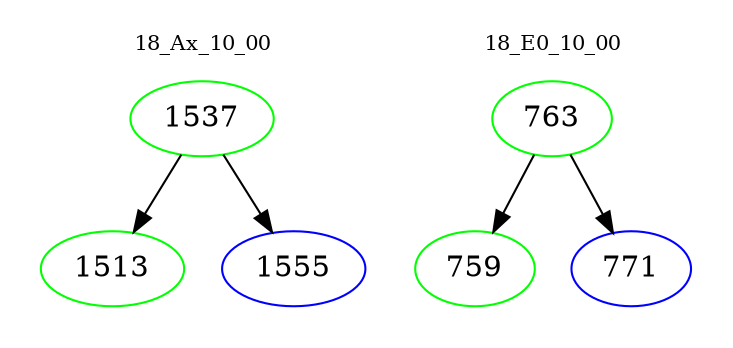 digraph{
subgraph cluster_0 {
color = white
label = "18_Ax_10_00";
fontsize=10;
T0_1537 [label="1537", color="green"]
T0_1537 -> T0_1513 [color="black"]
T0_1513 [label="1513", color="green"]
T0_1537 -> T0_1555 [color="black"]
T0_1555 [label="1555", color="blue"]
}
subgraph cluster_1 {
color = white
label = "18_E0_10_00";
fontsize=10;
T1_763 [label="763", color="green"]
T1_763 -> T1_759 [color="black"]
T1_759 [label="759", color="green"]
T1_763 -> T1_771 [color="black"]
T1_771 [label="771", color="blue"]
}
}
